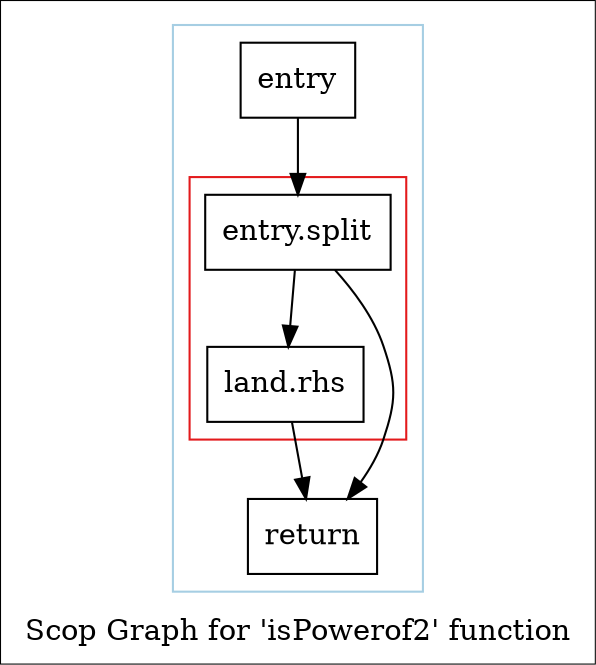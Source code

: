 digraph "Scop Graph for 'isPowerof2' function" {
	label="Scop Graph for 'isPowerof2' function";

	Node0xd394d20 [shape=record,label="{entry}"];
	Node0xd394d20 -> Node0xd3be4f0;
	Node0xd3be4f0 [shape=record,label="{entry.split}"];
	Node0xd3be4f0 -> Node0xd40ec00;
	Node0xd3be4f0 -> Node0xd3d66d0;
	Node0xd40ec00 [shape=record,label="{return}"];
	Node0xd3d66d0 [shape=record,label="{land.rhs}"];
	Node0xd3d66d0 -> Node0xd40ec00;
	colorscheme = "paired12"
        subgraph cluster_0xd3e7a00 {
          label = "";
          style = solid;
          color = 1
          subgraph cluster_0xd3b5820 {
            label = "";
            style = solid;
            color = 6
            Node0xd3be4f0;
            Node0xd3d66d0;
          }
          Node0xd394d20;
          Node0xd40ec00;
        }
}
